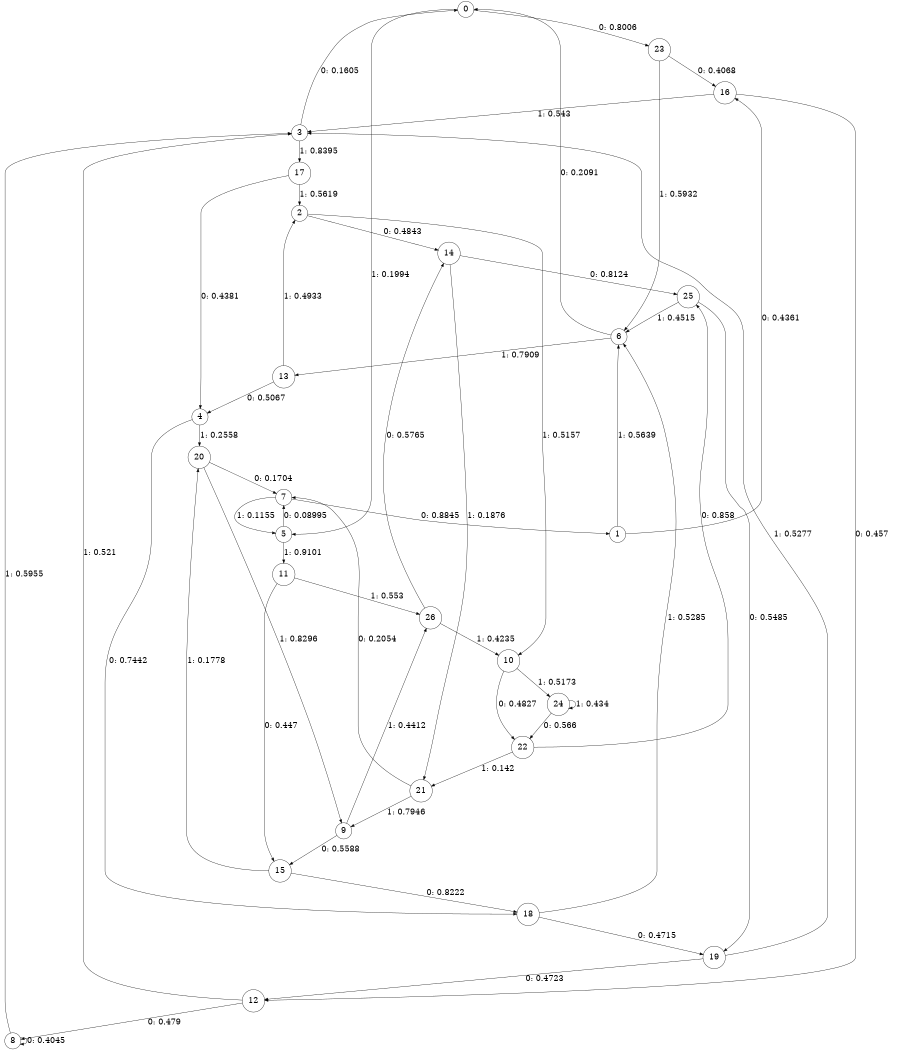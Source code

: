 digraph "ch12concat_phase3_L5" {
size = "6,8.5";
ratio = "fill";
node [shape = circle];
node [fontsize = 24];
edge [fontsize = 24];
0 -> 23 [label = "0: 0.8006   "];
0 -> 5 [label = "1: 0.1994   "];
1 -> 16 [label = "0: 0.4361   "];
1 -> 6 [label = "1: 0.5639   "];
2 -> 14 [label = "0: 0.4843   "];
2 -> 10 [label = "1: 0.5157   "];
3 -> 0 [label = "0: 0.1605   "];
3 -> 17 [label = "1: 0.8395   "];
4 -> 18 [label = "0: 0.7442   "];
4 -> 20 [label = "1: 0.2558   "];
5 -> 7 [label = "0: 0.08995  "];
5 -> 11 [label = "1: 0.9101   "];
6 -> 0 [label = "0: 0.2091   "];
6 -> 13 [label = "1: 0.7909   "];
7 -> 1 [label = "0: 0.8845   "];
7 -> 5 [label = "1: 0.1155   "];
8 -> 8 [label = "0: 0.4045   "];
8 -> 3 [label = "1: 0.5955   "];
9 -> 15 [label = "0: 0.5588   "];
9 -> 26 [label = "1: 0.4412   "];
10 -> 22 [label = "0: 0.4827   "];
10 -> 24 [label = "1: 0.5173   "];
11 -> 15 [label = "0: 0.447    "];
11 -> 26 [label = "1: 0.553    "];
12 -> 8 [label = "0: 0.479    "];
12 -> 3 [label = "1: 0.521    "];
13 -> 4 [label = "0: 0.5067   "];
13 -> 2 [label = "1: 0.4933   "];
14 -> 25 [label = "0: 0.8124   "];
14 -> 21 [label = "1: 0.1876   "];
15 -> 18 [label = "0: 0.8222   "];
15 -> 20 [label = "1: 0.1778   "];
16 -> 12 [label = "0: 0.457    "];
16 -> 3 [label = "1: 0.543    "];
17 -> 4 [label = "0: 0.4381   "];
17 -> 2 [label = "1: 0.5619   "];
18 -> 19 [label = "0: 0.4715   "];
18 -> 6 [label = "1: 0.5285   "];
19 -> 12 [label = "0: 0.4723   "];
19 -> 3 [label = "1: 0.5277   "];
20 -> 7 [label = "0: 0.1704   "];
20 -> 9 [label = "1: 0.8296   "];
21 -> 7 [label = "0: 0.2054   "];
21 -> 9 [label = "1: 0.7946   "];
22 -> 25 [label = "0: 0.858    "];
22 -> 21 [label = "1: 0.142    "];
23 -> 16 [label = "0: 0.4068   "];
23 -> 6 [label = "1: 0.5932   "];
24 -> 22 [label = "0: 0.566    "];
24 -> 24 [label = "1: 0.434    "];
25 -> 19 [label = "0: 0.5485   "];
25 -> 6 [label = "1: 0.4515   "];
26 -> 14 [label = "0: 0.5765   "];
26 -> 10 [label = "1: 0.4235   "];
}